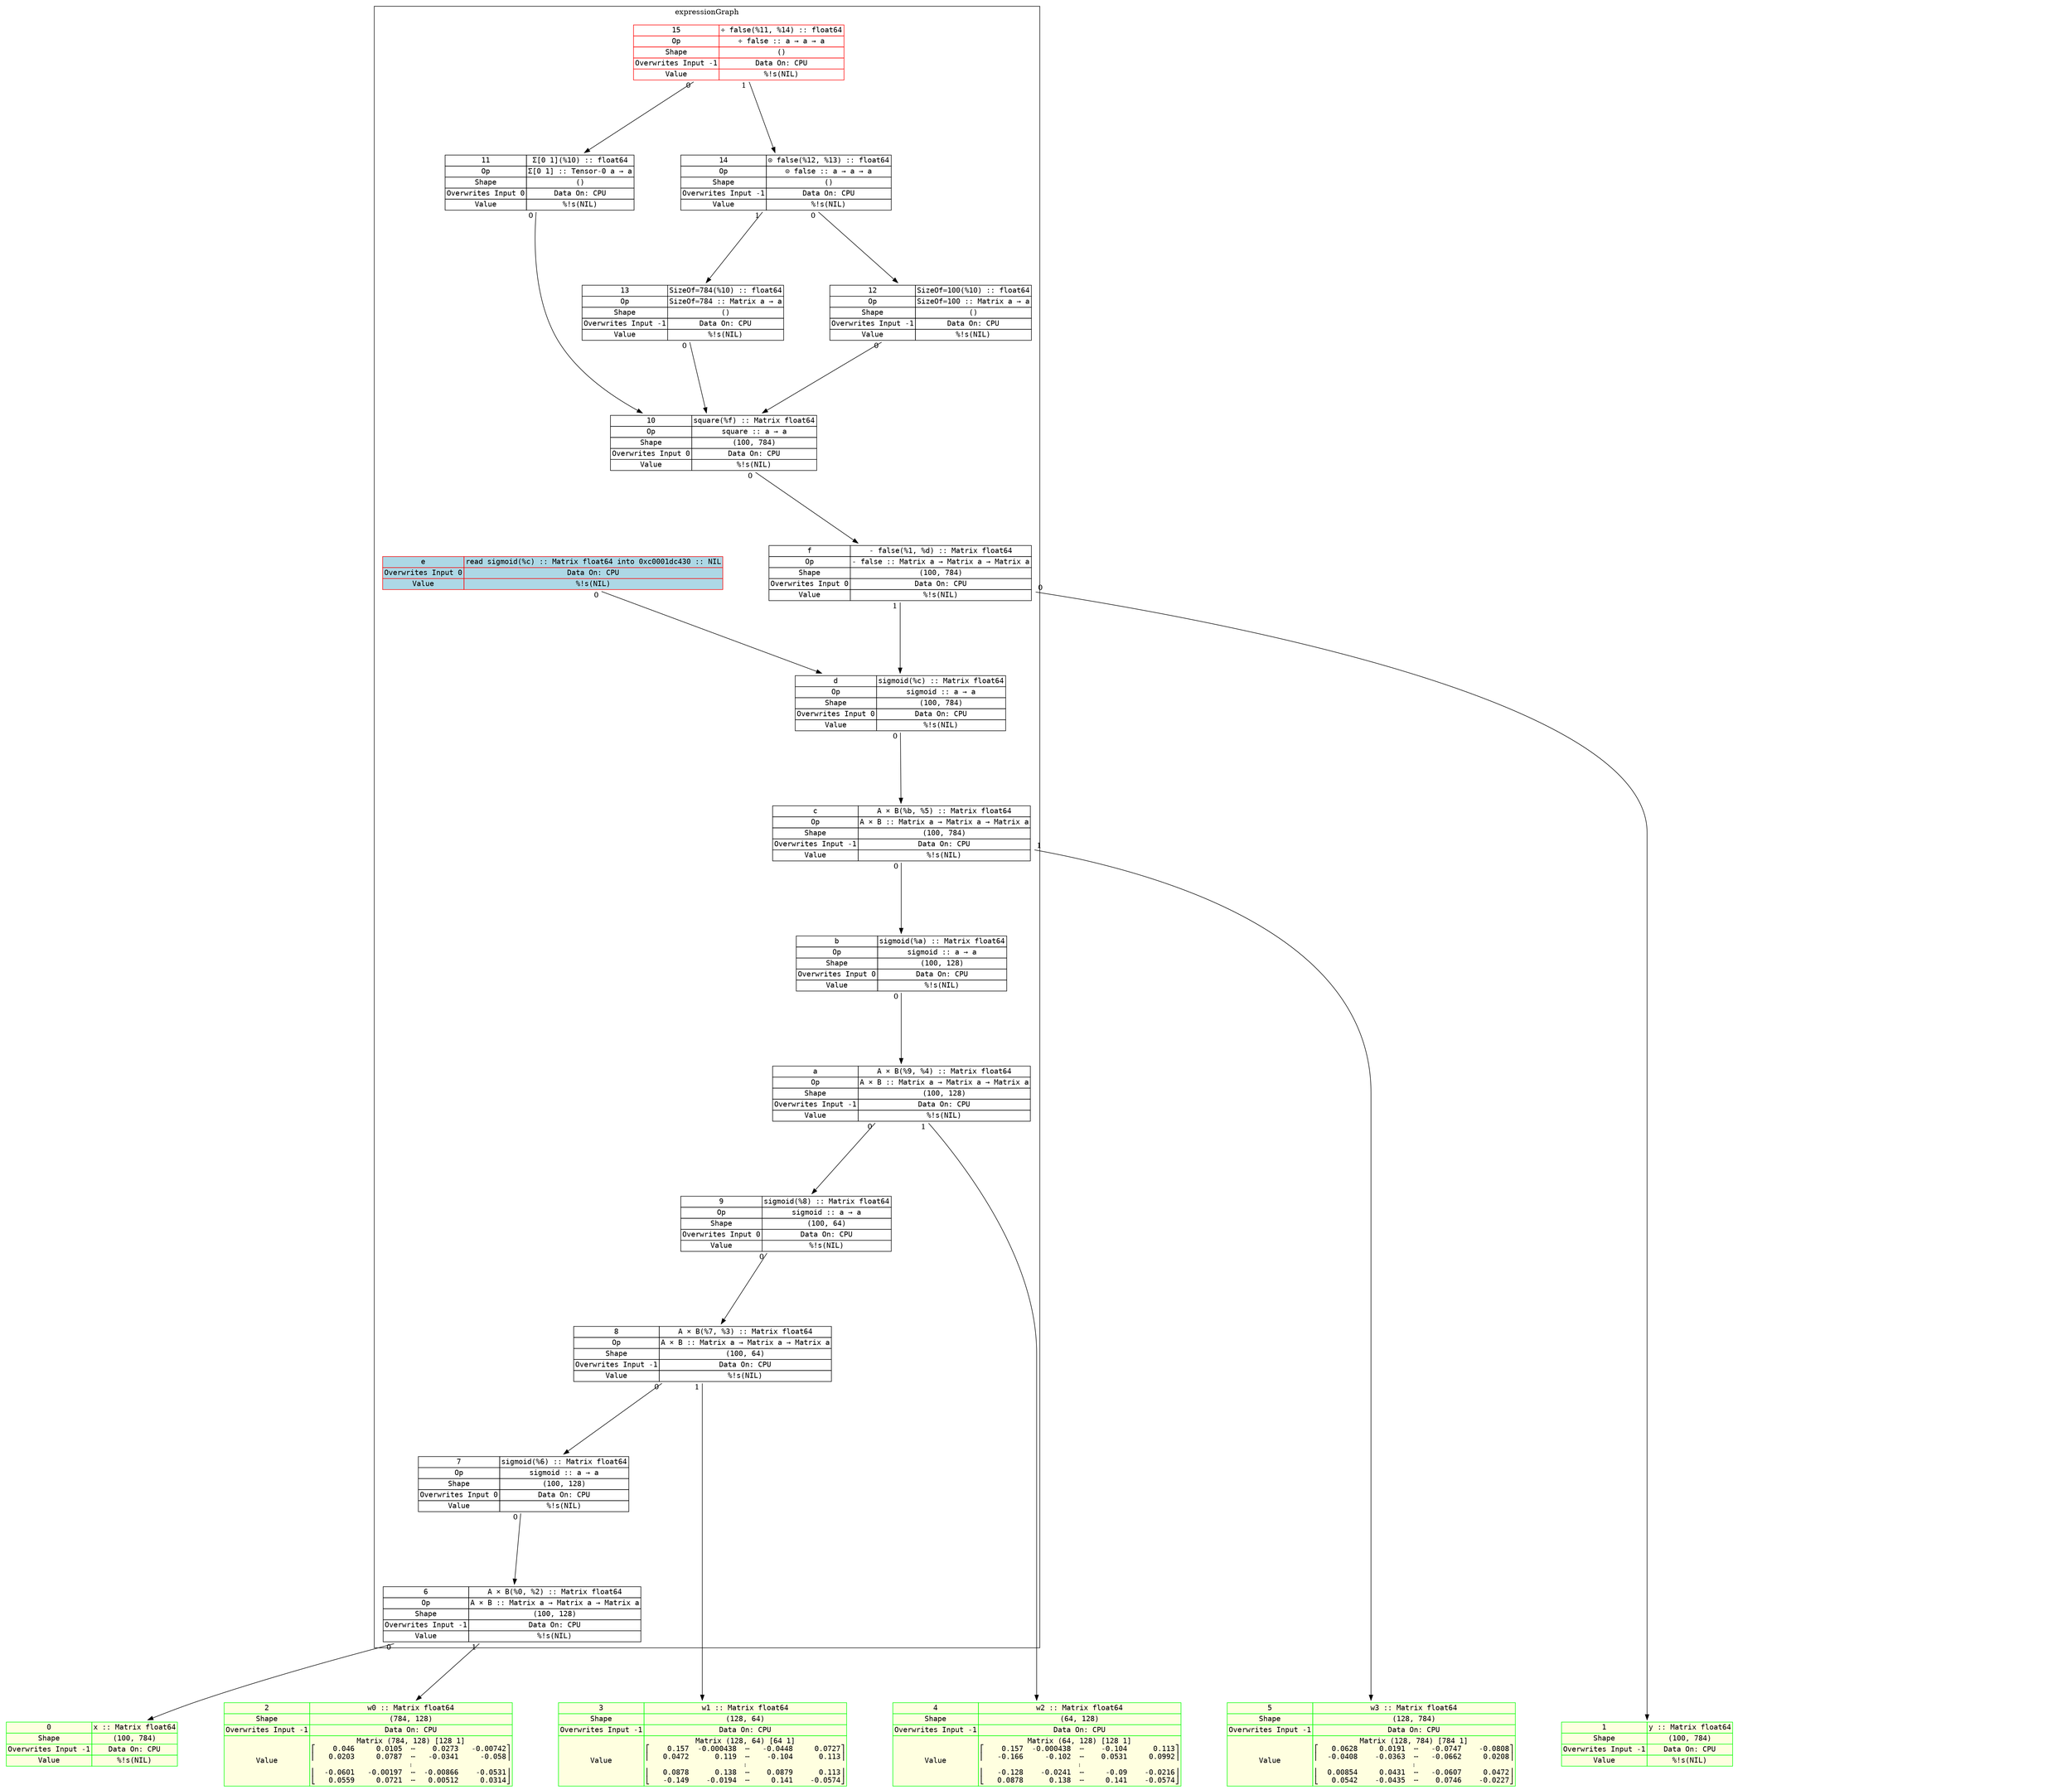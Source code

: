 digraph fullGraph {
	nodesep=1;
	rankdir=TB;
	ranksep="1.5 equally";
	Node_0xc00016f260:Node_0xc00016f260:anchor->Node_0xc00016e000:Node_0xc00016e000:anchor[ labelfloat=false, taillabel=" 0 " ];
	Node_0xc00016f260:Node_0xc00016f260:anchor->Node_0xc00016eee0:Node_0xc00016eee0:anchor[ labelfloat=false, taillabel=" 1 " ];
	Node_0xc00016f340:Node_0xc00016f340:anchor->Node_0xc00016f260:Node_0xc00016f260:anchor[ labelfloat=false, taillabel=" 0 " ];
	Node_0xc00016f420:Node_0xc00016f420:anchor->Node_0xc00016f340:Node_0xc00016f340:anchor[ labelfloat=false, taillabel=" 0 " ];
	Node_0xc00016f420:Node_0xc00016f420:anchor->Node_0xc00016efc0:Node_0xc00016efc0:anchor[ labelfloat=false, taillabel=" 1 " ];
	Node_0xc00016f5e0:Node_0xc00016f5e0:anchor->Node_0xc00016f420:Node_0xc00016f420:anchor[ labelfloat=false, taillabel=" 0 " ];
	Node_0xc00016f6c0:Node_0xc00016f6c0:anchor->Node_0xc00016f5e0:Node_0xc00016f5e0:anchor[ labelfloat=false, taillabel=" 0 " ];
	Node_0xc00016f6c0:Node_0xc00016f6c0:anchor->Node_0xc00016f0a0:Node_0xc00016f0a0:anchor[ labelfloat=false, taillabel=" 1 " ];
	Node_0xc00016f7a0:Node_0xc00016f7a0:anchor->Node_0xc00016f6c0:Node_0xc00016f6c0:anchor[ labelfloat=false, taillabel=" 0 " ];
	Node_0xc00016f880:Node_0xc00016f880:anchor->Node_0xc00016f7a0:Node_0xc00016f7a0:anchor[ labelfloat=false, taillabel=" 0 " ];
	Node_0xc00016f880:Node_0xc00016f880:anchor->Node_0xc00016f180:Node_0xc00016f180:anchor[ labelfloat=false, taillabel=" 1 " ];
	Node_0xc00016f960:Node_0xc00016f960:anchor->Node_0xc00016f880:Node_0xc00016f880:anchor[ labelfloat=false, taillabel=" 0 " ];
	Node_0xc00016fa40:Node_0xc00016fa40:anchor->Node_0xc00016f960:Node_0xc00016f960:anchor[ labelfloat=false, taillabel=" 0 " ];
	Node_0xc00016fb20:Node_0xc00016fb20:anchor->Node_0xc00016e0e0:Node_0xc00016e0e0:anchor[ labelfloat=false, taillabel=" 0 " ];
	Node_0xc00016fb20:Node_0xc00016fb20:anchor->Node_0xc00016f960:Node_0xc00016f960:anchor[ labelfloat=false, taillabel=" 1 " ];
	Node_0xc00016fc00:Node_0xc00016fc00:anchor->Node_0xc00016fb20:Node_0xc00016fb20:anchor[ labelfloat=false, taillabel=" 0 " ];
	Node_0xc00016fce0:Node_0xc00016fce0:anchor->Node_0xc00016fc00:Node_0xc00016fc00:anchor[ labelfloat=false, taillabel=" 0 " ];
	Node_0xc00016fdc0:Node_0xc00016fdc0:anchor->Node_0xc00016fc00:Node_0xc00016fc00:anchor[ labelfloat=false, taillabel=" 0 " ];
	Node_0xc00016fea0:Node_0xc00016fea0:anchor->Node_0xc00016fc00:Node_0xc00016fc00:anchor[ labelfloat=false, taillabel=" 0 " ];
	Node_0xc01a686000:Node_0xc01a686000:anchor->Node_0xc00016fdc0:Node_0xc00016fdc0:anchor[ labelfloat=false, taillabel=" 0 " ];
	Node_0xc01a686000:Node_0xc01a686000:anchor->Node_0xc00016fea0:Node_0xc00016fea0:anchor[ labelfloat=false, taillabel=" 1 " ];
	Node_0xc01a6860e0:Node_0xc01a6860e0:anchor->Node_0xc00016fce0:Node_0xc00016fce0:anchor[ labelfloat=false, taillabel=" 0 " ];
	Node_0xc01a6860e0:Node_0xc01a6860e0:anchor->Node_0xc01a686000:Node_0xc01a686000:anchor[ labelfloat=false, taillabel=" 1 " ];
	outsideRoot->insideInputs[ constraint=false, style=invis, weight=999 ];
	outsideExprG->insideExprG[ constraint=false, style=invis, weight=999 ];
	outsideRoot->outsideExprG[ constraint=false, style=invis, weight=999 ];
	insideInputs->insideExprG[ constraint=false, style=invis, weight=999 ];
	subgraph cluster_expressionGraph {
	label=expressionGraph;
	Node_0xc00016f260 [ fontname=monospace, label=<
<TABLE BORDER="0" CELLBORDER="1" CELLSPACING="0" PORT="anchor" >

<TR><TD>6</TD><TD>A × B(%0, %2) :: Matrix float64</TD></TR>
<TR><TD>Op</TD><TD>A × B :: Matrix a → Matrix a → Matrix a</TD></TR>
<TR><TD>Shape</TD><TD>(100, 128)</TD></TR>
<TR><TD>Overwrites Input -1</TD><TD>Data On: CPU</TD></TR>

<TR><TD>Value</TD><TD>%!s(NIL)</TD></TR>


</TABLE>
>, shape=none ];
	Node_0xc00016f340 [ fontname=monospace, label=<
<TABLE BORDER="0" CELLBORDER="1" CELLSPACING="0" PORT="anchor" >

<TR><TD>7</TD><TD>sigmoid(%6) :: Matrix float64</TD></TR>
<TR><TD>Op</TD><TD>sigmoid :: a → a</TD></TR>
<TR><TD>Shape</TD><TD>(100, 128)</TD></TR>
<TR><TD>Overwrites Input 0</TD><TD>Data On: CPU</TD></TR>

<TR><TD>Value</TD><TD>%!s(NIL)</TD></TR>


</TABLE>
>, shape=none ];
	Node_0xc00016f420 [ fontname=monospace, label=<
<TABLE BORDER="0" CELLBORDER="1" CELLSPACING="0" PORT="anchor" >

<TR><TD>8</TD><TD>A × B(%7, %3) :: Matrix float64</TD></TR>
<TR><TD>Op</TD><TD>A × B :: Matrix a → Matrix a → Matrix a</TD></TR>
<TR><TD>Shape</TD><TD>(100, 64)</TD></TR>
<TR><TD>Overwrites Input -1</TD><TD>Data On: CPU</TD></TR>

<TR><TD>Value</TD><TD>%!s(NIL)</TD></TR>


</TABLE>
>, shape=none ];
	Node_0xc00016f5e0 [ fontname=monospace, label=<
<TABLE BORDER="0" CELLBORDER="1" CELLSPACING="0" PORT="anchor" >

<TR><TD>9</TD><TD>sigmoid(%8) :: Matrix float64</TD></TR>
<TR><TD>Op</TD><TD>sigmoid :: a → a</TD></TR>
<TR><TD>Shape</TD><TD>(100, 64)</TD></TR>
<TR><TD>Overwrites Input 0</TD><TD>Data On: CPU</TD></TR>

<TR><TD>Value</TD><TD>%!s(NIL)</TD></TR>


</TABLE>
>, shape=none ];
	Node_0xc00016f6c0 [ fontname=monospace, label=<
<TABLE BORDER="0" CELLBORDER="1" CELLSPACING="0" PORT="anchor" >

<TR><TD>a</TD><TD>A × B(%9, %4) :: Matrix float64</TD></TR>
<TR><TD>Op</TD><TD>A × B :: Matrix a → Matrix a → Matrix a</TD></TR>
<TR><TD>Shape</TD><TD>(100, 128)</TD></TR>
<TR><TD>Overwrites Input -1</TD><TD>Data On: CPU</TD></TR>

<TR><TD>Value</TD><TD>%!s(NIL)</TD></TR>


</TABLE>
>, shape=none ];
	Node_0xc00016f7a0 [ fontname=monospace, label=<
<TABLE BORDER="0" CELLBORDER="1" CELLSPACING="0" PORT="anchor" >

<TR><TD>b</TD><TD>sigmoid(%a) :: Matrix float64</TD></TR>
<TR><TD>Op</TD><TD>sigmoid :: a → a</TD></TR>
<TR><TD>Shape</TD><TD>(100, 128)</TD></TR>
<TR><TD>Overwrites Input 0</TD><TD>Data On: CPU</TD></TR>

<TR><TD>Value</TD><TD>%!s(NIL)</TD></TR>


</TABLE>
>, shape=none ];
	Node_0xc00016f880 [ fontname=monospace, label=<
<TABLE BORDER="0" CELLBORDER="1" CELLSPACING="0" PORT="anchor" >

<TR><TD>c</TD><TD>A × B(%b, %5) :: Matrix float64</TD></TR>
<TR><TD>Op</TD><TD>A × B :: Matrix a → Matrix a → Matrix a</TD></TR>
<TR><TD>Shape</TD><TD>(100, 784)</TD></TR>
<TR><TD>Overwrites Input -1</TD><TD>Data On: CPU</TD></TR>

<TR><TD>Value</TD><TD>%!s(NIL)</TD></TR>


</TABLE>
>, shape=none ];
	Node_0xc00016f960 [ fontname=monospace, label=<
<TABLE BORDER="0" CELLBORDER="1" CELLSPACING="0" PORT="anchor" >

<TR><TD>d</TD><TD>sigmoid(%c) :: Matrix float64</TD></TR>
<TR><TD>Op</TD><TD>sigmoid :: a → a</TD></TR>
<TR><TD>Shape</TD><TD>(100, 784)</TD></TR>
<TR><TD>Overwrites Input 0</TD><TD>Data On: CPU</TD></TR>

<TR><TD>Value</TD><TD>%!s(NIL)</TD></TR>


</TABLE>
>, shape=none ];
	Node_0xc00016fa40 [ fontname=monospace, label=<
<TABLE BORDER="0" CELLBORDER="1" CELLSPACING="0" PORT="anchor"  COLOR="#FF0000;"  BGCOLOR="lightblue">

<TR><TD>e</TD><TD>read sigmoid(%c) :: Matrix float64 into 0xc0001dc430 :: NIL</TD></TR>


<TR><TD>Overwrites Input 0</TD><TD>Data On: CPU</TD></TR>

<TR><TD>Value</TD><TD>%!s(NIL)</TD></TR>


</TABLE>
>, shape=none ];
	Node_0xc00016fb20 [ fontname=monospace, label=<
<TABLE BORDER="0" CELLBORDER="1" CELLSPACING="0" PORT="anchor" >

<TR><TD>f</TD><TD>- false(%1, %d) :: Matrix float64</TD></TR>
<TR><TD>Op</TD><TD>- false :: Matrix a → Matrix a → Matrix a</TD></TR>
<TR><TD>Shape</TD><TD>(100, 784)</TD></TR>
<TR><TD>Overwrites Input 0</TD><TD>Data On: CPU</TD></TR>

<TR><TD>Value</TD><TD>%!s(NIL)</TD></TR>


</TABLE>
>, shape=none ];
	Node_0xc00016fc00 [ fontname=monospace, label=<
<TABLE BORDER="0" CELLBORDER="1" CELLSPACING="0" PORT="anchor" >

<TR><TD>10</TD><TD>square(%f) :: Matrix float64</TD></TR>
<TR><TD>Op</TD><TD>square :: a → a</TD></TR>
<TR><TD>Shape</TD><TD>(100, 784)</TD></TR>
<TR><TD>Overwrites Input 0</TD><TD>Data On: CPU</TD></TR>

<TR><TD>Value</TD><TD>%!s(NIL)</TD></TR>


</TABLE>
>, shape=none ];
	Node_0xc00016fce0 [ fontname=monospace, label=<
<TABLE BORDER="0" CELLBORDER="1" CELLSPACING="0" PORT="anchor" >

<TR><TD>11</TD><TD>Σ[0 1](%10) :: float64</TD></TR>
<TR><TD>Op</TD><TD>Σ[0 1] :: Tensor-0 a → a</TD></TR>
<TR><TD>Shape</TD><TD>()</TD></TR>
<TR><TD>Overwrites Input 0</TD><TD>Data On: CPU</TD></TR>

<TR><TD>Value</TD><TD>%!s(NIL)</TD></TR>


</TABLE>
>, shape=none ];
	Node_0xc00016fdc0 [ fontname=monospace, label=<
<TABLE BORDER="0" CELLBORDER="1" CELLSPACING="0" PORT="anchor" >

<TR><TD>12</TD><TD>SizeOf=100(%10) :: float64</TD></TR>
<TR><TD>Op</TD><TD>SizeOf=100 :: Matrix a → a</TD></TR>
<TR><TD>Shape</TD><TD>()</TD></TR>
<TR><TD>Overwrites Input -1</TD><TD>Data On: CPU</TD></TR>

<TR><TD>Value</TD><TD>%!s(NIL)</TD></TR>


</TABLE>
>, shape=none ];
	Node_0xc00016fea0 [ fontname=monospace, label=<
<TABLE BORDER="0" CELLBORDER="1" CELLSPACING="0" PORT="anchor" >

<TR><TD>13</TD><TD>SizeOf=784(%10) :: float64</TD></TR>
<TR><TD>Op</TD><TD>SizeOf=784 :: Matrix a → a</TD></TR>
<TR><TD>Shape</TD><TD>()</TD></TR>
<TR><TD>Overwrites Input -1</TD><TD>Data On: CPU</TD></TR>

<TR><TD>Value</TD><TD>%!s(NIL)</TD></TR>


</TABLE>
>, shape=none ];
	Node_0xc01a686000 [ fontname=monospace, label=<
<TABLE BORDER="0" CELLBORDER="1" CELLSPACING="0" PORT="anchor" >

<TR><TD>14</TD><TD>⊙ false(%12, %13) :: float64</TD></TR>
<TR><TD>Op</TD><TD>⊙ false :: a → a → a</TD></TR>
<TR><TD>Shape</TD><TD>()</TD></TR>
<TR><TD>Overwrites Input -1</TD><TD>Data On: CPU</TD></TR>

<TR><TD>Value</TD><TD>%!s(NIL)</TD></TR>


</TABLE>
>, shape=none ];
	Node_0xc01a6860e0 [ fontname=monospace, label=<
<TABLE BORDER="0" CELLBORDER="1" CELLSPACING="0" PORT="anchor"  COLOR="#FF0000;" >

<TR><TD>15</TD><TD>÷ false(%11, %14) :: float64</TD></TR>
<TR><TD>Op</TD><TD>÷ false :: a → a → a</TD></TR>
<TR><TD>Shape</TD><TD>()</TD></TR>
<TR><TD>Overwrites Input -1</TD><TD>Data On: CPU</TD></TR>

<TR><TD>Value</TD><TD>%!s(NIL)</TD></TR>


</TABLE>
>, shape=none ];
	insideExprG [ style=invis ];

}
;
	subgraph inputConsts {
	rank=max;
	subgraph cluster_inputs {
	label=inputs;
	Node_0xc00016e000 [ fontname=monospace, label=<
<TABLE BORDER="0" CELLBORDER="1" CELLSPACING="0" PORT="anchor"  COLOR="#00FF00;" BGCOLOR="lightyellow">

<TR><TD>0</TD><TD>x :: Matrix float64</TD></TR>

<TR><TD>Shape</TD><TD>(100, 784)</TD></TR>
<TR><TD>Overwrites Input -1</TD><TD>Data On: CPU</TD></TR>

<TR><TD>Value</TD><TD>%!s(NIL)</TD></TR>


</TABLE>
>, shape=none ];
	Node_0xc00016e0e0 [ fontname=monospace, label=<
<TABLE BORDER="0" CELLBORDER="1" CELLSPACING="0" PORT="anchor"  COLOR="#00FF00;" BGCOLOR="lightyellow">

<TR><TD>1</TD><TD>y :: Matrix float64</TD></TR>

<TR><TD>Shape</TD><TD>(100, 784)</TD></TR>
<TR><TD>Overwrites Input -1</TD><TD>Data On: CPU</TD></TR>

<TR><TD>Value</TD><TD>%!s(NIL)</TD></TR>


</TABLE>
>, shape=none ];
	Node_0xc00016eee0 [ fontname=monospace, label=<
<TABLE BORDER="0" CELLBORDER="1" CELLSPACING="0" PORT="anchor"  COLOR="#00FF00;" BGCOLOR="lightyellow">

<TR><TD>2</TD><TD>w0 :: Matrix float64</TD></TR>

<TR><TD>Shape</TD><TD>(784, 128)</TD></TR>
<TR><TD>Overwrites Input -1</TD><TD>Data On: CPU</TD></TR>

<TR><TD>Value</TD><TD>Matrix (784, 128) [128 1]<BR />⎡    0.046     0.0105  ⋯    0.0273   -0.00742⎤<BR />⎢   0.0203     0.0787  ⋯   -0.0341     -0.058⎥<BR />  ⋮  <BR />⎢  -0.0601   -0.00197  ⋯  -0.00866    -0.0531⎥<BR />⎣   0.0559     0.0721  ⋯   0.00512     0.0314⎦<BR /></TD></TR>


</TABLE>
>, shape=none ];
	Node_0xc00016efc0 [ fontname=monospace, label=<
<TABLE BORDER="0" CELLBORDER="1" CELLSPACING="0" PORT="anchor"  COLOR="#00FF00;" BGCOLOR="lightyellow">

<TR><TD>3</TD><TD>w1 :: Matrix float64</TD></TR>

<TR><TD>Shape</TD><TD>(128, 64)</TD></TR>
<TR><TD>Overwrites Input -1</TD><TD>Data On: CPU</TD></TR>

<TR><TD>Value</TD><TD>Matrix (128, 64) [64 1]<BR />⎡    0.157  -0.000438  ⋯   -0.0448     0.0727⎤<BR />⎢   0.0472      0.119  ⋯    -0.104      0.113⎥<BR />  ⋮  <BR />⎢   0.0878      0.138  ⋯    0.0879      0.113⎥<BR />⎣   -0.149    -0.0194  ⋯     0.141    -0.0574⎦<BR /></TD></TR>


</TABLE>
>, shape=none ];
	Node_0xc00016f0a0 [ fontname=monospace, label=<
<TABLE BORDER="0" CELLBORDER="1" CELLSPACING="0" PORT="anchor"  COLOR="#00FF00;" BGCOLOR="lightyellow">

<TR><TD>4</TD><TD>w2 :: Matrix float64</TD></TR>

<TR><TD>Shape</TD><TD>(64, 128)</TD></TR>
<TR><TD>Overwrites Input -1</TD><TD>Data On: CPU</TD></TR>

<TR><TD>Value</TD><TD>Matrix (64, 128) [128 1]<BR />⎡    0.157  -0.000438  ⋯    -0.104      0.113⎤<BR />⎢   -0.166     -0.102  ⋯    0.0531     0.0992⎥<BR />  ⋮  <BR />⎢   -0.128    -0.0241  ⋯     -0.09    -0.0216⎥<BR />⎣   0.0878      0.138  ⋯     0.141    -0.0574⎦<BR /></TD></TR>


</TABLE>
>, shape=none ];
	Node_0xc00016f180 [ fontname=monospace, label=<
<TABLE BORDER="0" CELLBORDER="1" CELLSPACING="0" PORT="anchor"  COLOR="#00FF00;" BGCOLOR="lightyellow">

<TR><TD>5</TD><TD>w3 :: Matrix float64</TD></TR>

<TR><TD>Shape</TD><TD>(128, 784)</TD></TR>
<TR><TD>Overwrites Input -1</TD><TD>Data On: CPU</TD></TR>

<TR><TD>Value</TD><TD>Matrix (128, 784) [784 1]<BR />⎡   0.0628     0.0191  ⋯   -0.0747    -0.0808⎤<BR />⎢  -0.0408    -0.0363  ⋯   -0.0662     0.0208⎥<BR />  ⋮  <BR />⎢  0.00854     0.0431  ⋯   -0.0607     0.0472⎥<BR />⎣   0.0542    -0.0435  ⋯    0.0746    -0.0227⎦<BR /></TD></TR>


</TABLE>
>, shape=none ];
	insideInputs [ style=invis ];

}
;

}
;
	subgraph outsides {
	outsideExprG [ style=invis ];
	outsideRoot [ style=invis ];

}
;

}
